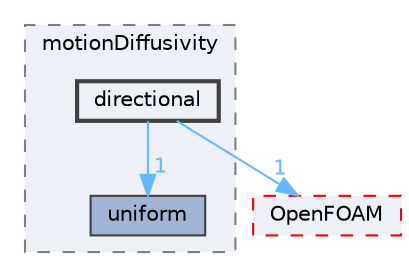 digraph "src/fvMotionSolver/motionDiffusivity/directional"
{
 // LATEX_PDF_SIZE
  bgcolor="transparent";
  edge [fontname=Helvetica,fontsize=10,labelfontname=Helvetica,labelfontsize=10];
  node [fontname=Helvetica,fontsize=10,shape=box,height=0.2,width=0.4];
  compound=true
  subgraph clusterdir_8ab94aa558c9b87721da8bbf3fb9229e {
    graph [ bgcolor="#edf0f7", pencolor="grey50", label="motionDiffusivity", fontname=Helvetica,fontsize=10 style="filled,dashed", URL="dir_8ab94aa558c9b87721da8bbf3fb9229e.html",tooltip=""]
  dir_9ab4f326e917527a728683b764a3ad42 [label="uniform", fillcolor="#a2b4d6", color="grey25", style="filled", URL="dir_9ab4f326e917527a728683b764a3ad42.html",tooltip=""];
  dir_91f8dcbb4843fd6b0d333aa2da448713 [label="directional", fillcolor="#edf0f7", color="grey25", style="filled,bold", URL="dir_91f8dcbb4843fd6b0d333aa2da448713.html",tooltip=""];
  }
  dir_c5473ff19b20e6ec4dfe5c310b3778a8 [label="OpenFOAM", fillcolor="#edf0f7", color="red", style="filled,dashed", URL="dir_c5473ff19b20e6ec4dfe5c310b3778a8.html",tooltip=""];
  dir_91f8dcbb4843fd6b0d333aa2da448713->dir_9ab4f326e917527a728683b764a3ad42 [headlabel="1", labeldistance=1.5 headhref="dir_000954_004199.html" href="dir_000954_004199.html" color="steelblue1" fontcolor="steelblue1"];
  dir_91f8dcbb4843fd6b0d333aa2da448713->dir_c5473ff19b20e6ec4dfe5c310b3778a8 [headlabel="1", labeldistance=1.5 headhref="dir_000954_002695.html" href="dir_000954_002695.html" color="steelblue1" fontcolor="steelblue1"];
}
